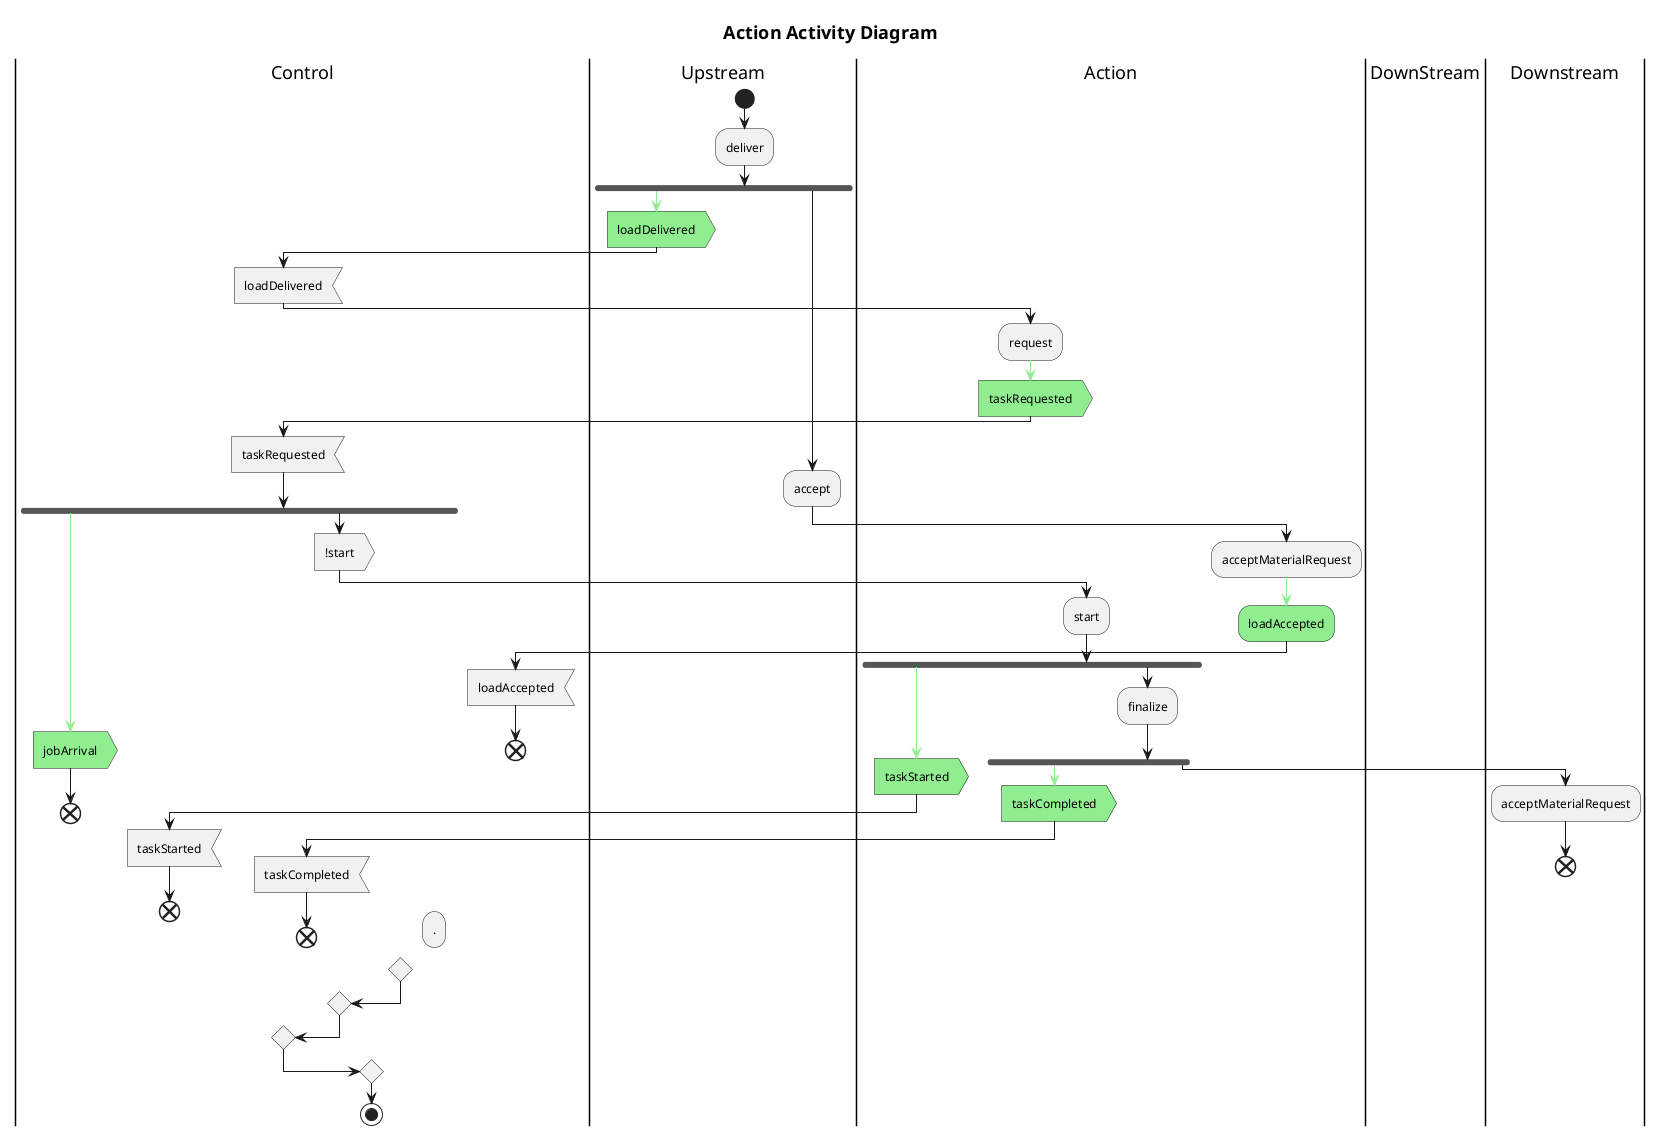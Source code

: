 @startuml (id=PushStation_WIP_AD)

title
= Action Activity Diagram
end title

|Control|
|Upstream|
|Action|
|DownStream|
|Upstream|
start
:deliver;
fork
  -[#lightGreen]->
  #lightGreen:loadDelivered;<<output>>
  |Control|
  :loadDelivered;<<input>>
  |Action|
  :request;
  -[#lightGreen]->
  #lightGreen:taskRequested;<<output>>
  |Control|
  :taskRequested;<<input>>
  fork
    |Control|
    -[#lightGreen]->
    #lightGreen:jobArrival;<<output>>
    end
  fork again
     :!start;<<output>>
     |Action|
     :start;
     fork
       -[#lightGreen]->
       #lightGreen:taskStarted;<<output>>
       |Control|
       :taskStarted;<<input>>
       end
     fork again
       |Action|
       :finalize;
       fork
          |Action|
          -[#lightGreen]->
          #lightGreen:taskCompleted;<<output>>
          |Control|
          :taskCompleted;<<input>>
          end
       fork again
          |Downstream|
          :acceptMaterialRequest;
          end
       |Control|
       :.;
       end merge
       kill
     end merge
     kill
  end merge
  kill
fork again
  |Upstream|
  :accept;
  |Action|
  :acceptMaterialRequest;
  -[#lightGreen]->
  #lightGreen:loadAccepted;
  |Control|
  :loadAccepted;<<input>>
  end
end merge

stop
@enduml
